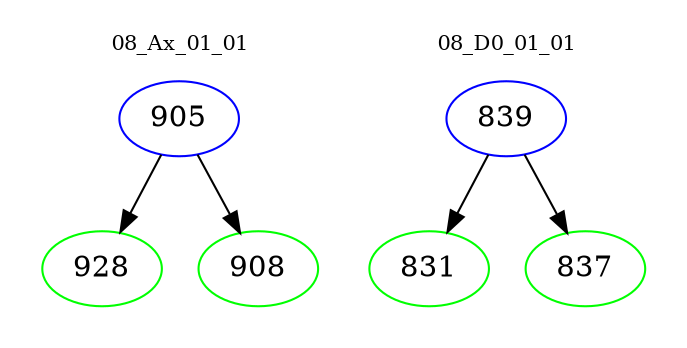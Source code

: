digraph{
subgraph cluster_0 {
color = white
label = "08_Ax_01_01";
fontsize=10;
T0_905 [label="905", color="blue"]
T0_905 -> T0_928 [color="black"]
T0_928 [label="928", color="green"]
T0_905 -> T0_908 [color="black"]
T0_908 [label="908", color="green"]
}
subgraph cluster_1 {
color = white
label = "08_D0_01_01";
fontsize=10;
T1_839 [label="839", color="blue"]
T1_839 -> T1_831 [color="black"]
T1_831 [label="831", color="green"]
T1_839 -> T1_837 [color="black"]
T1_837 [label="837", color="green"]
}
}
